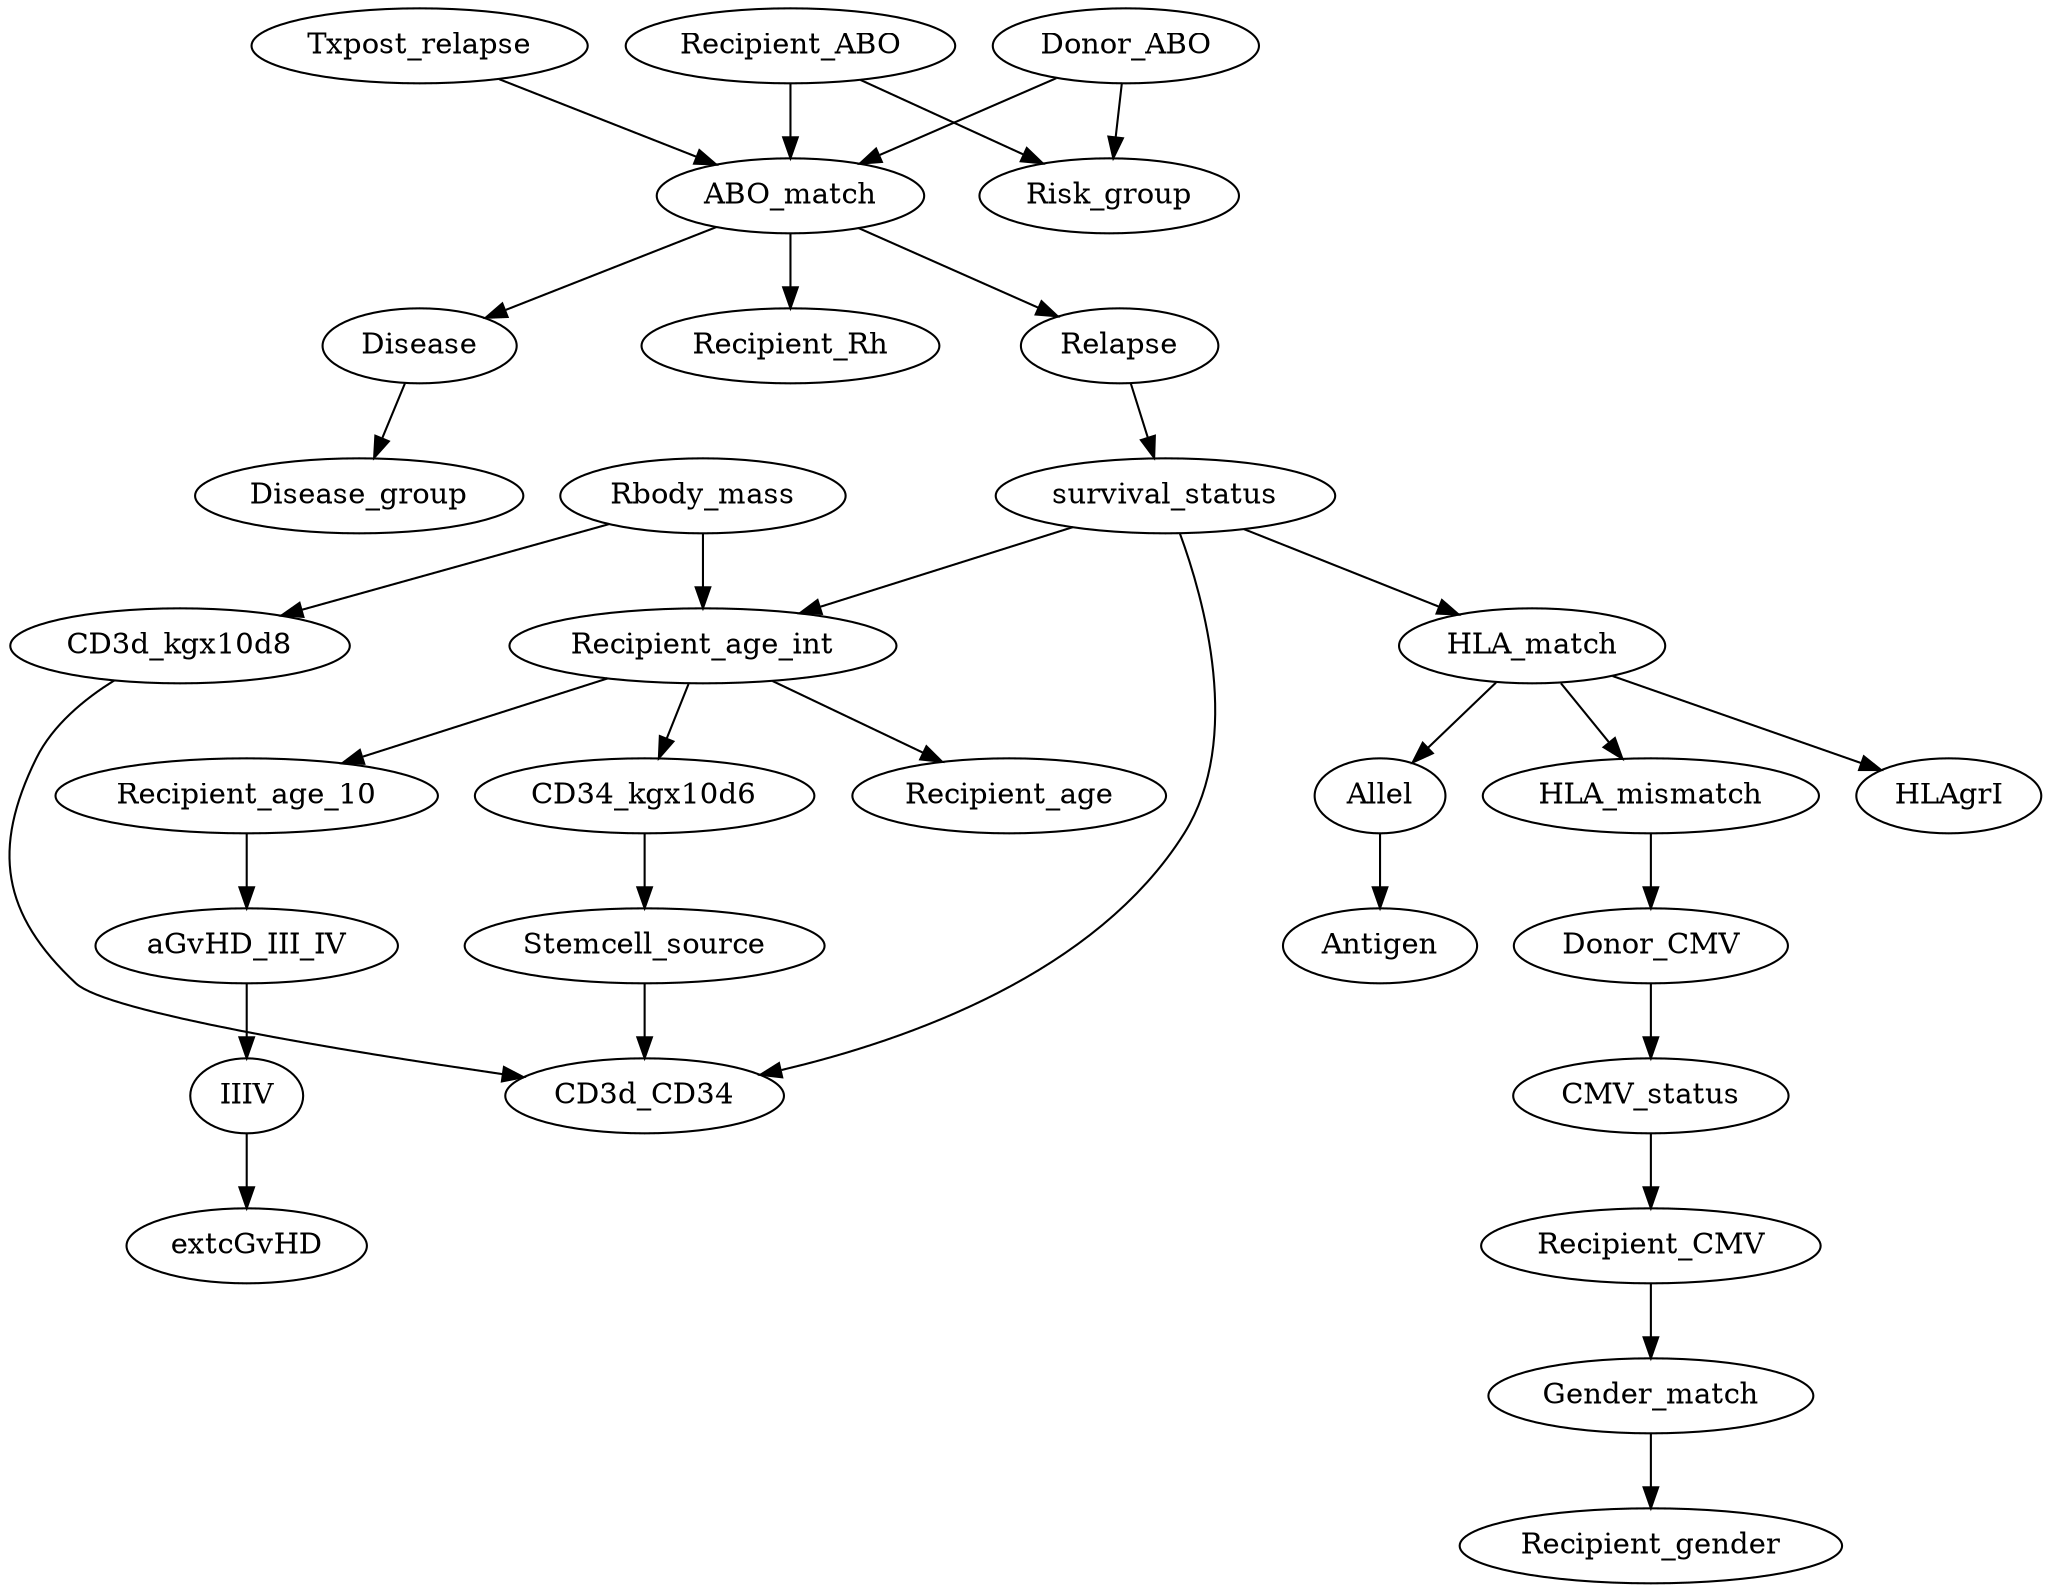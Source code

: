 digraph network {
	ABO_match -> Disease
	ABO_match -> Recipient_Rh
	ABO_match -> Relapse
	Allel -> Antigen
	CD34_kgx10d6 -> Stemcell_source
	CD3d_kgx10d8 -> CD3d_CD34
	CMV_status -> Recipient_CMV
	Disease -> Disease_group
	Donor_ABO -> ABO_match
	Donor_ABO -> Risk_group
	Donor_CMV -> CMV_status
	Gender_match -> Recipient_gender
	HLA_match -> Allel
	HLA_match -> HLA_mismatch
	HLA_match -> HLAgrI
	HLA_mismatch -> Donor_CMV
	IIIV -> extcGvHD
	Rbody_mass -> CD3d_kgx10d8
	Rbody_mass -> Recipient_age_int
	Recipient_ABO -> ABO_match
	Recipient_ABO -> Risk_group
	Recipient_CMV -> Gender_match
	Recipient_age_10 -> aGvHD_III_IV
	Recipient_age_int -> CD34_kgx10d6
	Recipient_age_int -> Recipient_age
	Recipient_age_int -> Recipient_age_10
	Relapse -> survival_status
	Stemcell_source -> CD3d_CD34
	Txpost_relapse -> ABO_match
	aGvHD_III_IV -> IIIV
	survival_status -> CD3d_CD34
	survival_status -> HLA_match
	survival_status -> Recipient_age_int
}
